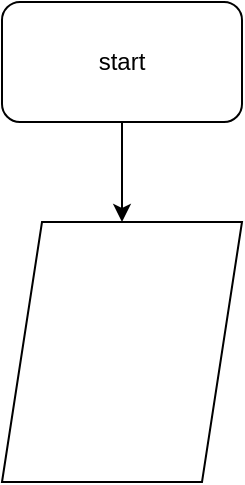 <mxfile version="21.2.1" type="github">
  <diagram name="Страница 1" id="aZw5PT4t6Rbz9eOodo69">
    <mxGraphModel dx="1674" dy="903" grid="1" gridSize="10" guides="1" tooltips="1" connect="1" arrows="1" fold="1" page="1" pageScale="1" pageWidth="827" pageHeight="1169" math="0" shadow="0">
      <root>
        <mxCell id="0" />
        <mxCell id="1" parent="0" />
        <mxCell id="HtTwXuOQGNRcYZnUy2OJ-3" value="" style="edgeStyle=orthogonalEdgeStyle;rounded=0;orthogonalLoop=1;jettySize=auto;html=1;" parent="1" source="HtTwXuOQGNRcYZnUy2OJ-1" target="HtTwXuOQGNRcYZnUy2OJ-2" edge="1">
          <mxGeometry relative="1" as="geometry" />
        </mxCell>
        <mxCell id="HtTwXuOQGNRcYZnUy2OJ-1" value="start" style="rounded=1;whiteSpace=wrap;html=1;" parent="1" vertex="1">
          <mxGeometry x="200" y="40" width="120" height="60" as="geometry" />
        </mxCell>
        <mxCell id="HtTwXuOQGNRcYZnUy2OJ-2" value="" style="shape=parallelogram;perimeter=parallelogramPerimeter;whiteSpace=wrap;html=1;fixedSize=1;" parent="1" vertex="1">
          <mxGeometry x="200" y="150" width="120" height="130" as="geometry" />
        </mxCell>
      </root>
    </mxGraphModel>
  </diagram>
</mxfile>
